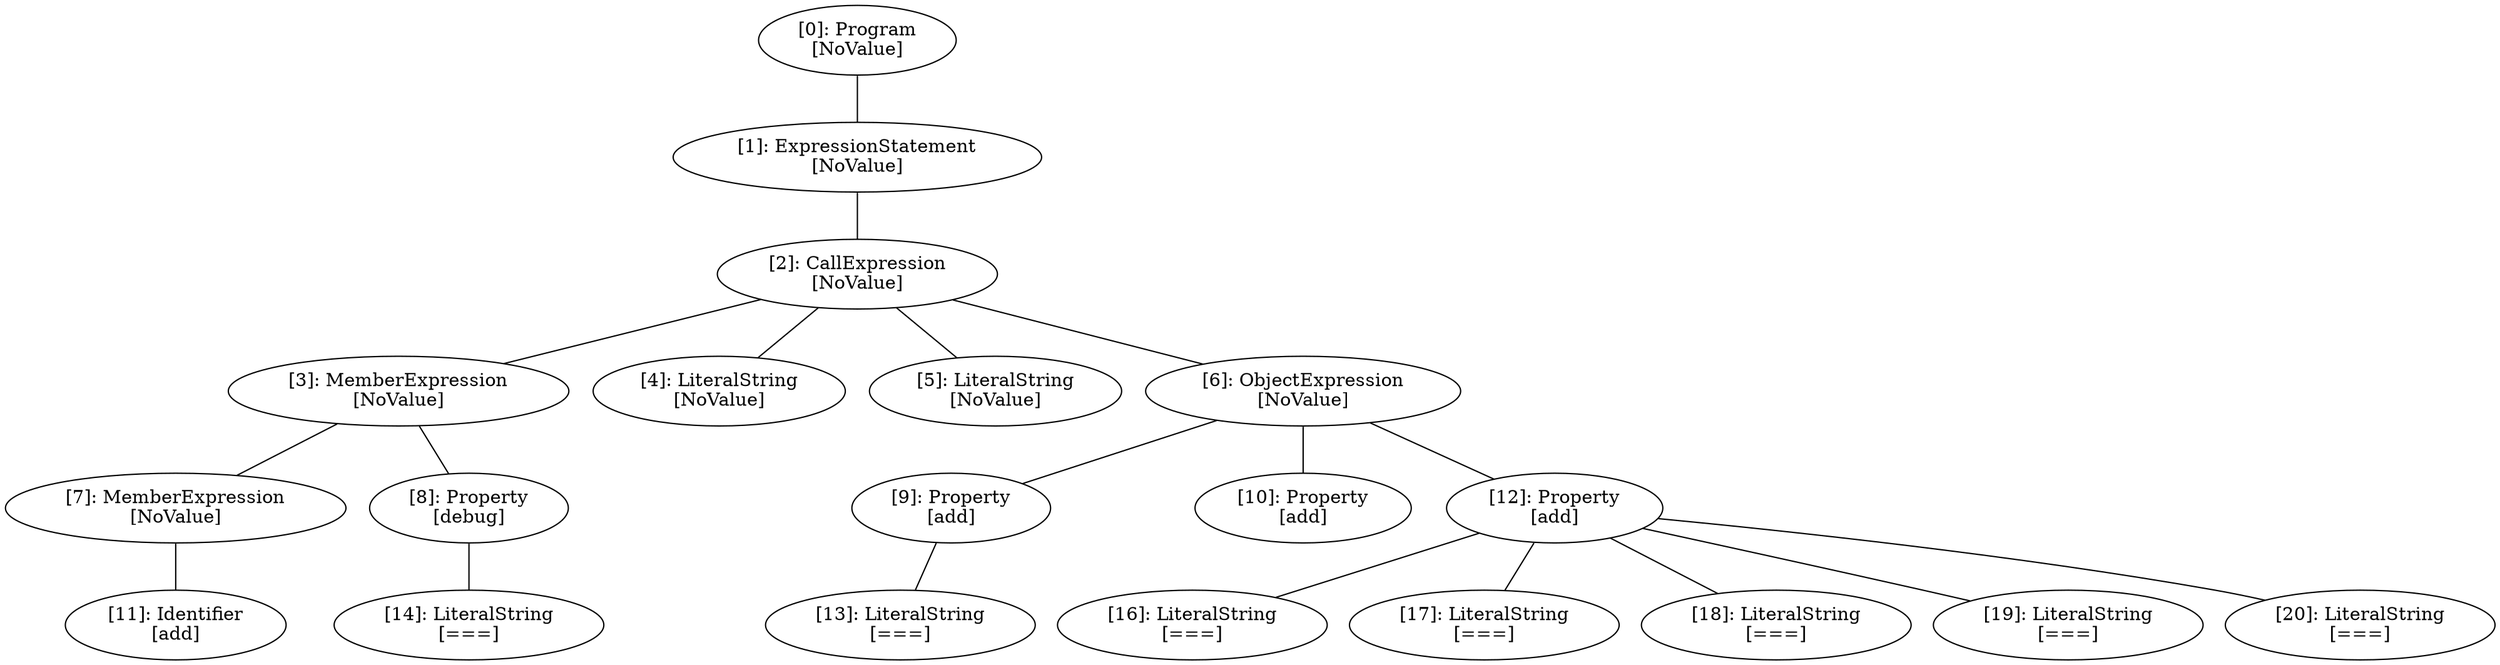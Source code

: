 // Result
graph {
	0 [label="[0]: Program
[NoValue]"]
	1 [label="[1]: ExpressionStatement
[NoValue]"]
	2 [label="[2]: CallExpression
[NoValue]"]
	3 [label="[3]: MemberExpression
[NoValue]"]
	4 [label="[4]: LiteralString
[NoValue]"]
	5 [label="[5]: LiteralString
[NoValue]"]
	6 [label="[6]: ObjectExpression
[NoValue]"]
	7 [label="[7]: MemberExpression
[NoValue]"]
	8 [label="[8]: Property
[debug]"]
	9 [label="[9]: Property
[add]"]
	10 [label="[10]: Property
[add]"]
	11 [label="[11]: Identifier
[add]"]
	12 [label="[12]: Property
[add]"]
	13 [label="[13]: LiteralString
[===]"]
	14 [label="[14]: LiteralString
[===]"]
	16 [label="[16]: LiteralString
[===]"]
	17 [label="[17]: LiteralString
[===]"]
	18 [label="[18]: LiteralString
[===]"]
	19 [label="[19]: LiteralString
[===]"]
	20 [label="[20]: LiteralString
[===]"]
	0 -- 1
	1 -- 2
	2 -- 3
	2 -- 4
	2 -- 5
	2 -- 6
	3 -- 7
	3 -- 8
	6 -- 9
	6 -- 10
	6 -- 12
	7 -- 11
	8 -- 14
	9 -- 13
	12 -- 16
	12 -- 17
	12 -- 18
	12 -- 19
	12 -- 20
}
